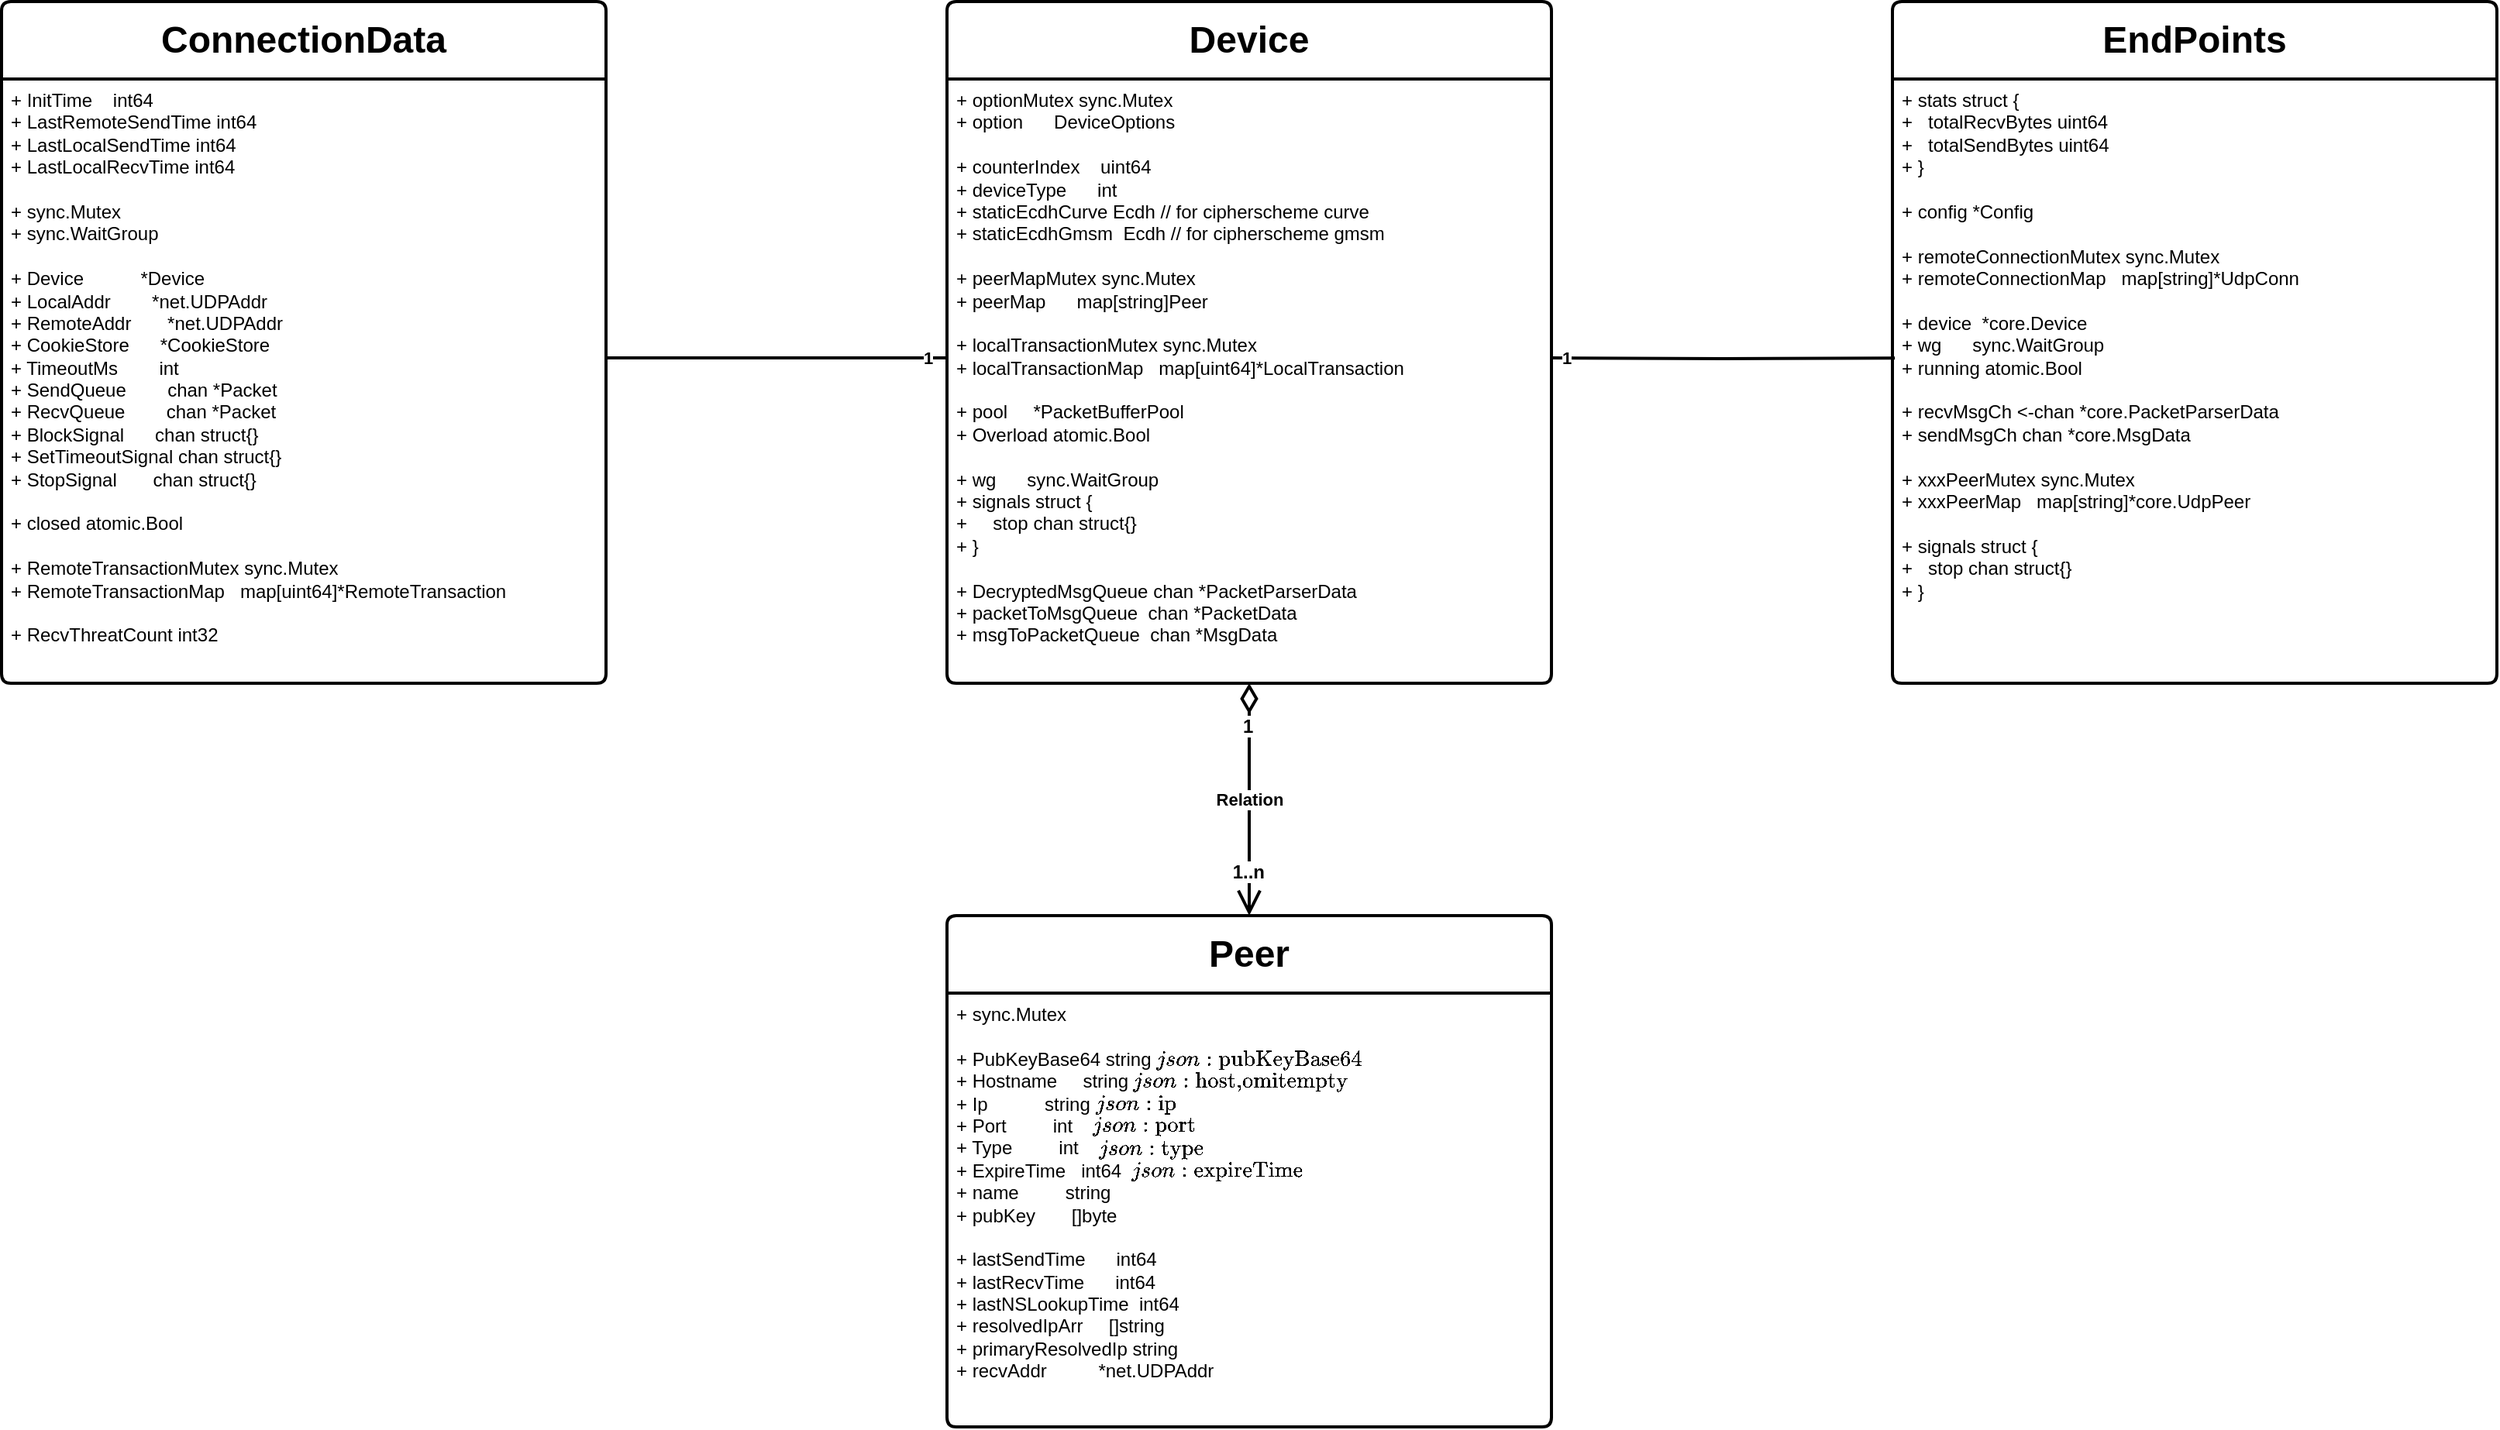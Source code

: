 <mxfile version="27.1.4">
  <diagram name="existing architectrure" id="fGJeN8V92Lidl0LPt1Ot">
    <mxGraphModel dx="1828" dy="1007" grid="1" gridSize="10" guides="1" tooltips="1" connect="1" arrows="1" fold="1" page="1" pageScale="1" pageWidth="4681" pageHeight="3300" math="0" shadow="0">
      <root>
        <mxCell id="0" />
        <mxCell id="1" parent="0" />
        <mxCell id="aG8UcZv4t0vJflEihgxj-1" value="&lt;b&gt;&lt;font style=&quot;font-size: 24px;&quot;&gt;ConnectionData&lt;/font&gt;&lt;/b&gt;" style="swimlane;childLayout=stackLayout;horizontal=1;startSize=50;horizontalStack=0;rounded=1;fontSize=14;fontStyle=0;strokeWidth=2;resizeParent=0;resizeLast=1;shadow=0;dashed=0;align=center;arcSize=4;whiteSpace=wrap;html=1;" parent="1" vertex="1">
          <mxGeometry x="370" y="250" width="390" height="440" as="geometry" />
        </mxCell>
        <mxCell id="aG8UcZv4t0vJflEihgxj-2" value="&lt;font style=&quot;font-size: 12px;&quot;&gt;+ InitTime&amp;nbsp; &amp;nbsp; int64&lt;br&gt;+ LastRemoteSendTime int64&lt;br&gt;+ LastLocalSendTime int64&lt;/font&gt;&lt;div&gt;&lt;font style=&quot;font-size: 12px;&quot;&gt;+ LastLocalRecvTime int64&lt;/font&gt;&lt;/div&gt;&lt;div&gt;&lt;font style=&quot;font-size: 12px;&quot;&gt;&lt;br&gt;&lt;/font&gt;&lt;/div&gt;&lt;div&gt;&lt;font style=&quot;&quot;&gt;&lt;div style=&quot;&quot;&gt;+ sync.Mutex&lt;/div&gt;&lt;div style=&quot;&quot;&gt;+ sync.WaitGroup&lt;/div&gt;&lt;div style=&quot;&quot;&gt;&lt;br&gt;&lt;/div&gt;&lt;div style=&quot;&quot;&gt;+ Device&amp;nbsp; &amp;nbsp; &amp;nbsp; &amp;nbsp; &amp;nbsp; &amp;nbsp;*Device&lt;/div&gt;&lt;div style=&quot;&quot;&gt;+ LocalAddr&amp;nbsp; &amp;nbsp; &amp;nbsp; &amp;nbsp; *net.UDPAddr&lt;/div&gt;&lt;div style=&quot;&quot;&gt;+ RemoteAddr&amp;nbsp; &amp;nbsp; &amp;nbsp; &amp;nbsp;*net.UDPAddr&lt;/div&gt;&lt;div style=&quot;&quot;&gt;+ CookieStore&amp;nbsp; &amp;nbsp; &amp;nbsp; *CookieStore&lt;/div&gt;&lt;div style=&quot;&quot;&gt;+ TimeoutMs&amp;nbsp; &amp;nbsp; &amp;nbsp; &amp;nbsp; int&lt;/div&gt;&lt;div style=&quot;&quot;&gt;+ SendQueue&amp;nbsp; &amp;nbsp; &amp;nbsp; &amp;nbsp; chan *Packet&lt;/div&gt;&lt;div style=&quot;&quot;&gt;+ RecvQueue&amp;nbsp; &amp;nbsp; &amp;nbsp; &amp;nbsp; chan *Packet&lt;/div&gt;&lt;div style=&quot;&quot;&gt;+ BlockSignal&amp;nbsp; &amp;nbsp; &amp;nbsp; chan struct{}&lt;/div&gt;&lt;div style=&quot;&quot;&gt;+ SetTimeoutSignal chan struct{}&lt;/div&gt;&lt;div style=&quot;&quot;&gt;+ StopSignal&amp;nbsp; &amp;nbsp; &amp;nbsp; &amp;nbsp;chan struct{}&lt;/div&gt;&lt;div style=&quot;&quot;&gt;&lt;br&gt;&lt;/div&gt;&lt;div style=&quot;&quot;&gt;+ closed atomic.Bool&lt;/div&gt;&lt;div style=&quot;&quot;&gt;&lt;br&gt;&lt;/div&gt;&lt;div style=&quot;&quot;&gt;+ RemoteTransactionMutex sync.Mutex&lt;/div&gt;&lt;div style=&quot;&quot;&gt;+ RemoteTransactionMap&amp;nbsp; &amp;nbsp;map[uint64]*RemoteTransaction&lt;/div&gt;&lt;div style=&quot;&quot;&gt;&lt;br&gt;&lt;/div&gt;&lt;div style=&quot;&quot;&gt;+ RecvThreatCount int32&lt;/div&gt;&lt;/font&gt;&lt;/div&gt;" style="align=left;strokeColor=none;fillColor=none;spacingLeft=4;spacingRight=4;fontSize=12;verticalAlign=top;resizable=0;rotatable=0;part=1;html=1;whiteSpace=wrap;" parent="aG8UcZv4t0vJflEihgxj-1" vertex="1">
          <mxGeometry y="50" width="390" height="390" as="geometry" />
        </mxCell>
        <mxCell id="dzqzgqo6WXaDwN_nYjMx-5" value="&lt;b&gt;&lt;font style=&quot;font-size: 24px;&quot;&gt;Device&lt;/font&gt;&lt;/b&gt;" style="swimlane;childLayout=stackLayout;horizontal=1;startSize=50;horizontalStack=0;rounded=1;fontSize=14;fontStyle=0;strokeWidth=2;resizeParent=0;resizeLast=1;shadow=0;dashed=0;align=center;arcSize=4;whiteSpace=wrap;html=1;" vertex="1" parent="1">
          <mxGeometry x="980" y="250" width="390" height="440" as="geometry" />
        </mxCell>
        <mxCell id="dzqzgqo6WXaDwN_nYjMx-6" value="&lt;div&gt;+ optionMutex sync.Mutex&lt;/div&gt;&lt;div&gt;+ option&amp;nbsp; &amp;nbsp; &amp;nbsp; DeviceOptions&lt;/div&gt;&lt;div&gt;&lt;br&gt;&lt;/div&gt;&lt;div&gt;+ counterIndex&amp;nbsp; &amp;nbsp; uint64&lt;/div&gt;&lt;div&gt;+ deviceType&amp;nbsp; &amp;nbsp; &amp;nbsp; int&lt;/div&gt;&lt;div&gt;+ staticEcdhCurve Ecdh // for cipherscheme curve&lt;/div&gt;&lt;div&gt;+ staticEcdhGmsm&amp;nbsp; Ecdh // for cipherscheme gmsm&lt;/div&gt;&lt;div&gt;&lt;br&gt;&lt;/div&gt;&lt;div&gt;+ peerMapMutex sync.Mutex&lt;/div&gt;&lt;div&gt;+ peerMap&amp;nbsp; &amp;nbsp; &amp;nbsp; map[string]Peer&lt;/div&gt;&lt;div&gt;&lt;br&gt;&lt;/div&gt;&lt;div&gt;+ localTransactionMutex sync.Mutex&lt;/div&gt;&lt;div&gt;+ localTransactionMap&amp;nbsp; &amp;nbsp;map[uint64]*LocalTransaction&lt;/div&gt;&lt;div&gt;&lt;br&gt;&lt;/div&gt;&lt;div&gt;+ pool&amp;nbsp; &amp;nbsp; &amp;nbsp;*PacketBufferPool&lt;/div&gt;&lt;div&gt;+ Overload atomic.Bool&lt;/div&gt;&lt;div&gt;&lt;br&gt;&lt;/div&gt;&lt;div&gt;+ wg&amp;nbsp; &amp;nbsp; &amp;nbsp; sync.WaitGroup&lt;/div&gt;&lt;div&gt;+ signals struct {&lt;/div&gt;&lt;div&gt;+&amp;nbsp; &amp;nbsp; &amp;nbsp;stop chan struct{}&lt;/div&gt;&lt;div&gt;+ }&lt;/div&gt;&lt;div&gt;&lt;br&gt;&lt;/div&gt;&lt;div&gt;+ DecryptedMsgQueue chan *PacketParserData&lt;/div&gt;&lt;div&gt;+ packetToMsgQueue&amp;nbsp; chan *PacketData&lt;/div&gt;&lt;div&gt;+ msgToPacketQueue&amp;nbsp; chan *MsgData&lt;/div&gt;" style="align=left;strokeColor=none;fillColor=none;spacingLeft=4;spacingRight=4;fontSize=12;verticalAlign=top;resizable=0;rotatable=0;part=1;html=1;whiteSpace=wrap;" vertex="1" parent="dzqzgqo6WXaDwN_nYjMx-5">
          <mxGeometry y="50" width="390" height="390" as="geometry" />
        </mxCell>
        <mxCell id="dzqzgqo6WXaDwN_nYjMx-7" value="&lt;b&gt;&lt;font style=&quot;font-size: 24px;&quot;&gt;Peer&lt;/font&gt;&lt;/b&gt;" style="swimlane;childLayout=stackLayout;horizontal=1;startSize=50;horizontalStack=0;rounded=1;fontSize=14;fontStyle=0;strokeWidth=2;resizeParent=0;resizeLast=1;shadow=0;dashed=0;align=center;arcSize=4;whiteSpace=wrap;html=1;" vertex="1" parent="1">
          <mxGeometry x="980" y="840" width="390" height="330" as="geometry" />
        </mxCell>
        <mxCell id="dzqzgqo6WXaDwN_nYjMx-8" value="&lt;div&gt;+ sync.Mutex&lt;/div&gt;&lt;div&gt;&lt;br&gt;&lt;/div&gt;&lt;div&gt;+ PubKeyBase64 string `json:&quot;pubKeyBase64&quot;`&lt;/div&gt;&lt;div&gt;+ Hostname&amp;nbsp; &amp;nbsp; &amp;nbsp;string `json:&quot;host,omitempty&quot;`&lt;/div&gt;&lt;div&gt;+ Ip&amp;nbsp; &amp;nbsp; &amp;nbsp; &amp;nbsp; &amp;nbsp; &amp;nbsp;string `json:&quot;ip&quot;`&lt;/div&gt;&lt;div&gt;+ Port&amp;nbsp; &amp;nbsp; &amp;nbsp; &amp;nbsp; &amp;nbsp;int&amp;nbsp; &amp;nbsp; `json:&quot;port&quot;`&lt;/div&gt;&lt;div&gt;+ Type&amp;nbsp; &amp;nbsp; &amp;nbsp; &amp;nbsp; &amp;nbsp;int&amp;nbsp; &amp;nbsp; `json:&quot;type&quot;`&lt;/div&gt;&lt;div&gt;+ ExpireTime&amp;nbsp; &amp;nbsp;int64&amp;nbsp; `json:&quot;expireTime&quot;`&lt;/div&gt;&lt;div&gt;+ name&amp;nbsp; &amp;nbsp; &amp;nbsp; &amp;nbsp; &amp;nbsp;string&lt;/div&gt;&lt;div&gt;+ pubKey&amp;nbsp; &amp;nbsp; &amp;nbsp; &amp;nbsp;[]byte&lt;/div&gt;&lt;div&gt;&lt;br&gt;&lt;/div&gt;&lt;div&gt;+ lastSendTime&amp;nbsp; &amp;nbsp; &amp;nbsp; int64&lt;/div&gt;&lt;div&gt;+ lastRecvTime&amp;nbsp; &amp;nbsp; &amp;nbsp; int64&lt;/div&gt;&lt;div&gt;+ lastNSLookupTime&amp;nbsp; int64&lt;/div&gt;&lt;div&gt;+ resolvedIpArr&amp;nbsp; &amp;nbsp; &amp;nbsp;[]string&lt;/div&gt;&lt;div&gt;+ primaryResolvedIp string&lt;/div&gt;&lt;div&gt;+ recvAddr&amp;nbsp; &amp;nbsp; &amp;nbsp; &amp;nbsp; &amp;nbsp; *net.UDPAddr&lt;/div&gt;" style="align=left;strokeColor=none;fillColor=none;spacingLeft=4;spacingRight=4;fontSize=12;verticalAlign=top;resizable=0;rotatable=0;part=1;html=1;whiteSpace=wrap;" vertex="1" parent="dzqzgqo6WXaDwN_nYjMx-7">
          <mxGeometry y="50" width="390" height="280" as="geometry" />
        </mxCell>
        <mxCell id="dzqzgqo6WXaDwN_nYjMx-15" value="&lt;b&gt;Relation&lt;/b&gt;" style="endArrow=open;html=1;endSize=12;startArrow=diamondThin;startSize=14;startFill=0;edgeStyle=orthogonalEdgeStyle;rounded=0;entryX=0.5;entryY=0;entryDx=0;entryDy=0;exitX=0.5;exitY=1;exitDx=0;exitDy=0;strokeWidth=2;" edge="1" parent="1" source="dzqzgqo6WXaDwN_nYjMx-6" target="dzqzgqo6WXaDwN_nYjMx-7">
          <mxGeometry relative="1" as="geometry">
            <mxPoint x="810" y="570" as="sourcePoint" />
            <mxPoint x="970" y="570" as="targetPoint" />
          </mxGeometry>
        </mxCell>
        <mxCell id="dzqzgqo6WXaDwN_nYjMx-16" value="&lt;b&gt;&lt;font style=&quot;font-size: 12px;&quot;&gt;1&lt;/font&gt;&lt;/b&gt;" style="edgeLabel;resizable=0;html=1;align=left;verticalAlign=top;" connectable="0" vertex="1" parent="dzqzgqo6WXaDwN_nYjMx-15">
          <mxGeometry x="-1" relative="1" as="geometry">
            <mxPoint x="-6" y="14" as="offset" />
          </mxGeometry>
        </mxCell>
        <mxCell id="dzqzgqo6WXaDwN_nYjMx-17" value="&lt;font style=&quot;font-size: 12px;&quot;&gt;&lt;b&gt;1..n&lt;/b&gt;&lt;/font&gt;" style="edgeLabel;resizable=0;html=1;align=right;verticalAlign=top;" connectable="0" vertex="1" parent="dzqzgqo6WXaDwN_nYjMx-15">
          <mxGeometry x="1" relative="1" as="geometry">
            <mxPoint x="10" y="-42" as="offset" />
          </mxGeometry>
        </mxCell>
        <mxCell id="dzqzgqo6WXaDwN_nYjMx-19" value="&lt;span style=&quot;font-size: 24px;&quot;&gt;&lt;b&gt;EndPoints&lt;/b&gt;&lt;/span&gt;" style="swimlane;childLayout=stackLayout;horizontal=1;startSize=50;horizontalStack=0;rounded=1;fontSize=14;fontStyle=0;strokeWidth=2;resizeParent=0;resizeLast=1;shadow=0;dashed=0;align=center;arcSize=4;whiteSpace=wrap;html=1;" vertex="1" parent="1">
          <mxGeometry x="1590" y="250" width="390" height="440" as="geometry" />
        </mxCell>
        <mxCell id="dzqzgqo6WXaDwN_nYjMx-20" value="&lt;div&gt;+ stats struct {&lt;/div&gt;&lt;div&gt;+&amp;nbsp; &amp;nbsp;totalRecvBytes uint64&lt;/div&gt;&lt;div&gt;+&amp;nbsp; &amp;nbsp;totalSendBytes uint64&lt;/div&gt;&lt;div&gt;+ }&lt;/div&gt;&lt;div&gt;&lt;br&gt;&lt;/div&gt;&lt;div&gt;+ config *Config&lt;/div&gt;&lt;div&gt;&lt;br&gt;&lt;/div&gt;&lt;div&gt;&lt;div&gt;+ remoteConnectionMutex sync.Mutex&lt;/div&gt;&lt;div&gt;+ remoteConnectionMap&amp;nbsp; &amp;nbsp;map[string]*UdpConn&lt;/div&gt;&lt;/div&gt;&lt;div&gt;&lt;br&gt;&lt;/div&gt;&lt;div&gt;+ device&amp;nbsp; *core.Device&lt;/div&gt;&lt;div&gt;+ wg&amp;nbsp; &amp;nbsp; &amp;nbsp; sync.WaitGroup&lt;/div&gt;&lt;div&gt;+ running atomic.Bool&lt;/div&gt;&lt;div&gt;&lt;br&gt;&lt;/div&gt;&lt;div&gt;+ recvMsgCh &amp;lt;-chan *core.PacketParserData&lt;/div&gt;&lt;div&gt;+ sendMsgCh chan *core.MsgData&lt;/div&gt;&lt;div&gt;&lt;br&gt;&lt;/div&gt;&lt;div&gt;+ xxxPeerMutex sync.Mutex&lt;/div&gt;&lt;div&gt;+ xxxPeerMap&amp;nbsp; &amp;nbsp;map[string]*core.UdpPeer&lt;/div&gt;&lt;div&gt;&lt;br&gt;&lt;/div&gt;&lt;div&gt;+ signals struct {&lt;/div&gt;&lt;div&gt;+&amp;nbsp; &amp;nbsp;stop chan struct{}&lt;/div&gt;&lt;div&gt;+ }&lt;/div&gt;" style="align=left;strokeColor=none;fillColor=none;spacingLeft=4;spacingRight=4;fontSize=12;verticalAlign=top;resizable=0;rotatable=0;part=1;html=1;whiteSpace=wrap;" vertex="1" parent="dzqzgqo6WXaDwN_nYjMx-19">
          <mxGeometry y="50" width="390" height="390" as="geometry" />
        </mxCell>
        <mxCell id="dzqzgqo6WXaDwN_nYjMx-36" value="" style="endArrow=none;html=1;edgeStyle=orthogonalEdgeStyle;rounded=0;entryX=0.004;entryY=0.462;entryDx=0;entryDy=0;entryPerimeter=0;strokeWidth=2;" edge="1" parent="1" target="dzqzgqo6WXaDwN_nYjMx-20">
          <mxGeometry relative="1" as="geometry">
            <mxPoint x="1370" y="480" as="sourcePoint" />
            <mxPoint x="1550" y="700" as="targetPoint" />
          </mxGeometry>
        </mxCell>
        <mxCell id="dzqzgqo6WXaDwN_nYjMx-37" value="&lt;b&gt;1&lt;/b&gt;" style="edgeLabel;resizable=0;html=1;align=left;verticalAlign=bottom;" connectable="0" vertex="1" parent="dzqzgqo6WXaDwN_nYjMx-36">
          <mxGeometry x="-1" relative="1" as="geometry">
            <mxPoint x="5" y="8" as="offset" />
          </mxGeometry>
        </mxCell>
        <mxCell id="dzqzgqo6WXaDwN_nYjMx-39" value="" style="endArrow=none;html=1;edgeStyle=orthogonalEdgeStyle;rounded=0;strokeWidth=2;" edge="1" parent="1">
          <mxGeometry relative="1" as="geometry">
            <mxPoint x="760" y="480" as="sourcePoint" />
            <mxPoint x="980" y="480" as="targetPoint" />
          </mxGeometry>
        </mxCell>
        <mxCell id="dzqzgqo6WXaDwN_nYjMx-40" value="&lt;b&gt;1&lt;/b&gt;" style="edgeLabel;resizable=0;html=1;align=left;verticalAlign=bottom;" connectable="0" vertex="1" parent="dzqzgqo6WXaDwN_nYjMx-39">
          <mxGeometry x="-1" relative="1" as="geometry">
            <mxPoint x="203" y="8" as="offset" />
          </mxGeometry>
        </mxCell>
      </root>
    </mxGraphModel>
  </diagram>
</mxfile>
